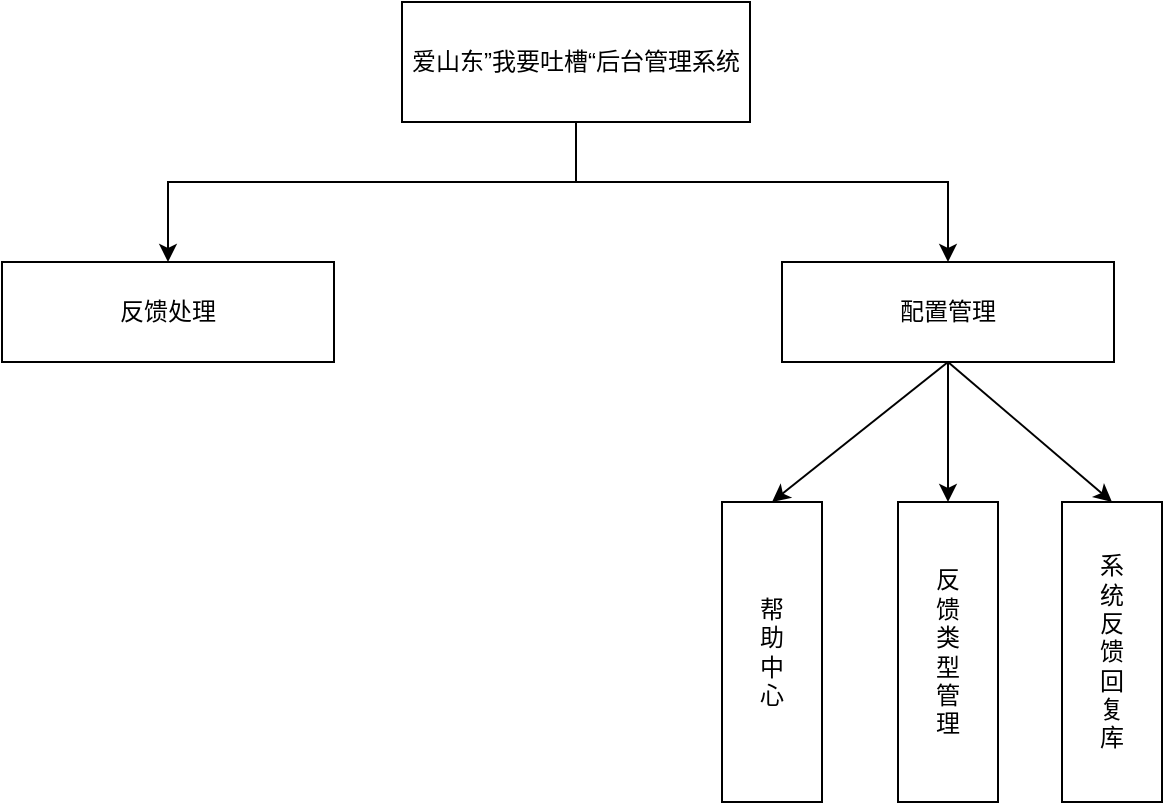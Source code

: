 <mxfile version="24.6.4" type="github">
  <diagram id="C5RBs43oDa-KdzZeNtuy" name="Page-1">
    <mxGraphModel dx="954" dy="461" grid="1" gridSize="10" guides="1" tooltips="1" connect="1" arrows="1" fold="1" page="1" pageScale="1" pageWidth="827" pageHeight="1169" math="0" shadow="0">
      <root>
        <mxCell id="WIyWlLk6GJQsqaUBKTNV-0" />
        <mxCell id="WIyWlLk6GJQsqaUBKTNV-1" parent="WIyWlLk6GJQsqaUBKTNV-0" />
        <mxCell id="XF3gt5a3Qcc0OG9zqgV2-21" style="edgeStyle=none;rounded=0;orthogonalLoop=1;jettySize=auto;html=1;entryX=0.5;entryY=0;entryDx=0;entryDy=0;" edge="1" parent="WIyWlLk6GJQsqaUBKTNV-1" source="XF3gt5a3Qcc0OG9zqgV2-0" target="XF3gt5a3Qcc0OG9zqgV2-5">
          <mxGeometry relative="1" as="geometry">
            <Array as="points">
              <mxPoint x="407" y="180" />
              <mxPoint x="203" y="180" />
            </Array>
          </mxGeometry>
        </mxCell>
        <mxCell id="XF3gt5a3Qcc0OG9zqgV2-22" style="edgeStyle=none;rounded=0;orthogonalLoop=1;jettySize=auto;html=1;entryX=0.5;entryY=0;entryDx=0;entryDy=0;exitX=0.5;exitY=1;exitDx=0;exitDy=0;" edge="1" parent="WIyWlLk6GJQsqaUBKTNV-1" source="XF3gt5a3Qcc0OG9zqgV2-0" target="XF3gt5a3Qcc0OG9zqgV2-3">
          <mxGeometry relative="1" as="geometry">
            <Array as="points">
              <mxPoint x="407" y="180" />
              <mxPoint x="593" y="180" />
            </Array>
          </mxGeometry>
        </mxCell>
        <mxCell id="XF3gt5a3Qcc0OG9zqgV2-0" value="爱山东”我要吐槽“后台管理系统" style="rounded=0;whiteSpace=wrap;html=1;" vertex="1" parent="WIyWlLk6GJQsqaUBKTNV-1">
          <mxGeometry x="320" y="90" width="174" height="60" as="geometry" />
        </mxCell>
        <mxCell id="XF3gt5a3Qcc0OG9zqgV2-23" style="edgeStyle=none;rounded=0;orthogonalLoop=1;jettySize=auto;html=1;entryX=0.5;entryY=0;entryDx=0;entryDy=0;exitX=0.5;exitY=1;exitDx=0;exitDy=0;" edge="1" parent="WIyWlLk6GJQsqaUBKTNV-1" source="XF3gt5a3Qcc0OG9zqgV2-3" target="XF3gt5a3Qcc0OG9zqgV2-13">
          <mxGeometry relative="1" as="geometry" />
        </mxCell>
        <mxCell id="XF3gt5a3Qcc0OG9zqgV2-24" style="edgeStyle=none;rounded=0;orthogonalLoop=1;jettySize=auto;html=1;entryX=0.5;entryY=0;entryDx=0;entryDy=0;" edge="1" parent="WIyWlLk6GJQsqaUBKTNV-1" source="XF3gt5a3Qcc0OG9zqgV2-3" target="XF3gt5a3Qcc0OG9zqgV2-17">
          <mxGeometry relative="1" as="geometry" />
        </mxCell>
        <mxCell id="XF3gt5a3Qcc0OG9zqgV2-3" value="配置管理" style="rounded=0;whiteSpace=wrap;html=1;" vertex="1" parent="WIyWlLk6GJQsqaUBKTNV-1">
          <mxGeometry x="510" y="220" width="166" height="50" as="geometry" />
        </mxCell>
        <mxCell id="XF3gt5a3Qcc0OG9zqgV2-5" value="反馈处理" style="rounded=0;whiteSpace=wrap;html=1;" vertex="1" parent="WIyWlLk6GJQsqaUBKTNV-1">
          <mxGeometry x="120" y="220" width="166" height="50" as="geometry" />
        </mxCell>
        <mxCell id="XF3gt5a3Qcc0OG9zqgV2-13" value="帮&lt;div&gt;助&lt;/div&gt;&lt;div&gt;中&lt;/div&gt;&lt;div&gt;心&lt;/div&gt;" style="rounded=0;whiteSpace=wrap;html=1;" vertex="1" parent="WIyWlLk6GJQsqaUBKTNV-1">
          <mxGeometry x="480" y="340" width="50" height="150" as="geometry" />
        </mxCell>
        <mxCell id="XF3gt5a3Qcc0OG9zqgV2-15" value="系&lt;div&gt;统&lt;/div&gt;&lt;div&gt;反&lt;/div&gt;&lt;div&gt;馈&lt;/div&gt;&lt;div&gt;回&lt;/div&gt;&lt;div&gt;复&lt;/div&gt;&lt;div&gt;库&lt;/div&gt;" style="rounded=0;whiteSpace=wrap;html=1;" vertex="1" parent="WIyWlLk6GJQsqaUBKTNV-1">
          <mxGeometry x="650" y="340" width="50" height="150" as="geometry" />
        </mxCell>
        <mxCell id="XF3gt5a3Qcc0OG9zqgV2-17" value="反&lt;div&gt;馈&lt;/div&gt;&lt;div&gt;类&lt;/div&gt;&lt;div&gt;型&lt;/div&gt;&lt;div&gt;管&lt;/div&gt;&lt;div&gt;理&lt;/div&gt;" style="rounded=0;whiteSpace=wrap;html=1;" vertex="1" parent="WIyWlLk6GJQsqaUBKTNV-1">
          <mxGeometry x="568" y="340" width="50" height="150" as="geometry" />
        </mxCell>
        <mxCell id="XF3gt5a3Qcc0OG9zqgV2-25" style="edgeStyle=none;rounded=0;orthogonalLoop=1;jettySize=auto;html=1;entryX=0.5;entryY=0;entryDx=0;entryDy=0;exitX=0.5;exitY=1;exitDx=0;exitDy=0;" edge="1" parent="WIyWlLk6GJQsqaUBKTNV-1" source="XF3gt5a3Qcc0OG9zqgV2-3" target="XF3gt5a3Qcc0OG9zqgV2-15">
          <mxGeometry relative="1" as="geometry">
            <mxPoint x="603" y="280" as="sourcePoint" />
            <mxPoint x="603" y="350" as="targetPoint" />
          </mxGeometry>
        </mxCell>
      </root>
    </mxGraphModel>
  </diagram>
</mxfile>
